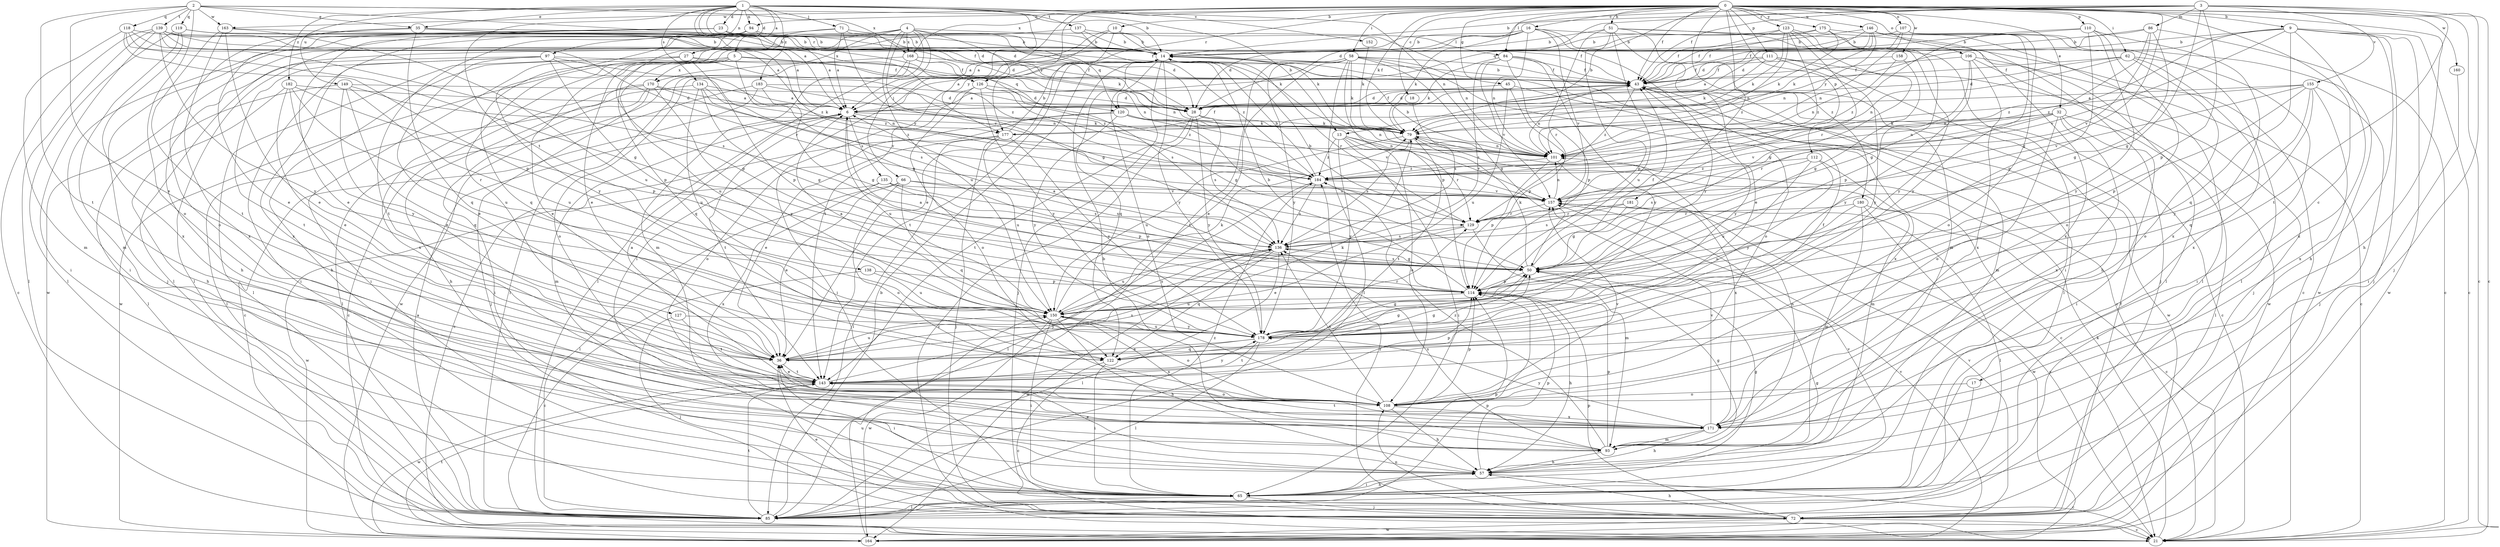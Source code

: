 strict digraph  {
0;
1;
2;
3;
4;
5;
6;
9;
10;
13;
14;
16;
17;
18;
21;
23;
27;
28;
32;
35;
36;
43;
45;
50;
51;
57;
58;
62;
65;
66;
71;
72;
79;
84;
85;
86;
93;
94;
97;
101;
106;
107;
108;
110;
111;
112;
114;
118;
119;
120;
122;
123;
126;
127;
129;
134;
135;
136;
137;
138;
139;
143;
146;
149;
150;
152;
155;
157;
158;
160;
163;
164;
168;
170;
171;
175;
177;
178;
180;
181;
182;
183;
184;
0 -> 9  [label=b];
0 -> 10  [label=b];
0 -> 13  [label=b];
0 -> 16  [label=c];
0 -> 17  [label=c];
0 -> 18  [label=c];
0 -> 21  [label=c];
0 -> 32  [label=e];
0 -> 43  [label=f];
0 -> 45  [label=g];
0 -> 50  [label=g];
0 -> 51  [label=h];
0 -> 57  [label=h];
0 -> 58  [label=i];
0 -> 62  [label=i];
0 -> 65  [label=i];
0 -> 79  [label=k];
0 -> 84  [label=l];
0 -> 94  [label=n];
0 -> 106  [label=o];
0 -> 107  [label=o];
0 -> 110  [label=p];
0 -> 111  [label=p];
0 -> 112  [label=p];
0 -> 123  [label=r];
0 -> 126  [label=r];
0 -> 146  [label=u];
0 -> 158  [label=w];
0 -> 160  [label=w];
0 -> 163  [label=w];
0 -> 168  [label=x];
0 -> 175  [label=y];
0 -> 177  [label=y];
0 -> 180  [label=z];
0 -> 181  [label=z];
1 -> 5  [label=a];
1 -> 6  [label=a];
1 -> 13  [label=b];
1 -> 23  [label=d];
1 -> 27  [label=d];
1 -> 28  [label=d];
1 -> 35  [label=e];
1 -> 66  [label=j];
1 -> 71  [label=j];
1 -> 94  [label=n];
1 -> 97  [label=n];
1 -> 101  [label=n];
1 -> 126  [label=r];
1 -> 134  [label=s];
1 -> 137  [label=t];
1 -> 138  [label=t];
1 -> 149  [label=u];
1 -> 152  [label=v];
1 -> 182  [label=z];
1 -> 183  [label=z];
2 -> 14  [label=b];
2 -> 28  [label=d];
2 -> 35  [label=e];
2 -> 36  [label=e];
2 -> 108  [label=o];
2 -> 118  [label=q];
2 -> 119  [label=q];
2 -> 139  [label=t];
2 -> 143  [label=t];
2 -> 163  [label=w];
2 -> 168  [label=x];
3 -> 14  [label=b];
3 -> 21  [label=c];
3 -> 28  [label=d];
3 -> 43  [label=f];
3 -> 50  [label=g];
3 -> 72  [label=j];
3 -> 86  [label=m];
3 -> 114  [label=p];
3 -> 120  [label=q];
3 -> 143  [label=t];
3 -> 155  [label=v];
4 -> 36  [label=e];
4 -> 50  [label=g];
4 -> 84  [label=l];
4 -> 85  [label=l];
4 -> 93  [label=m];
4 -> 120  [label=q];
4 -> 127  [label=r];
4 -> 150  [label=u];
4 -> 168  [label=x];
4 -> 170  [label=x];
4 -> 177  [label=y];
5 -> 36  [label=e];
5 -> 50  [label=g];
5 -> 101  [label=n];
5 -> 120  [label=q];
5 -> 122  [label=q];
5 -> 150  [label=u];
5 -> 164  [label=w];
5 -> 170  [label=x];
5 -> 171  [label=x];
6 -> 79  [label=k];
6 -> 93  [label=m];
6 -> 135  [label=s];
6 -> 143  [label=t];
6 -> 150  [label=u];
6 -> 177  [label=y];
9 -> 14  [label=b];
9 -> 21  [label=c];
9 -> 57  [label=h];
9 -> 72  [label=j];
9 -> 122  [label=q];
9 -> 157  [label=v];
9 -> 164  [label=w];
9 -> 171  [label=x];
9 -> 177  [label=y];
9 -> 184  [label=z];
10 -> 6  [label=a];
10 -> 14  [label=b];
10 -> 36  [label=e];
10 -> 101  [label=n];
10 -> 143  [label=t];
13 -> 65  [label=i];
13 -> 101  [label=n];
13 -> 108  [label=o];
13 -> 129  [label=r];
13 -> 157  [label=v];
13 -> 178  [label=y];
13 -> 184  [label=z];
14 -> 43  [label=f];
14 -> 72  [label=j];
14 -> 108  [label=o];
14 -> 122  [label=q];
14 -> 129  [label=r];
14 -> 143  [label=t];
14 -> 178  [label=y];
16 -> 6  [label=a];
16 -> 14  [label=b];
16 -> 21  [label=c];
16 -> 28  [label=d];
16 -> 79  [label=k];
16 -> 85  [label=l];
16 -> 101  [label=n];
16 -> 157  [label=v];
16 -> 178  [label=y];
17 -> 65  [label=i];
17 -> 108  [label=o];
18 -> 136  [label=s];
21 -> 79  [label=k];
23 -> 14  [label=b];
23 -> 28  [label=d];
23 -> 36  [label=e];
23 -> 43  [label=f];
23 -> 65  [label=i];
23 -> 72  [label=j];
27 -> 43  [label=f];
27 -> 57  [label=h];
27 -> 65  [label=i];
27 -> 85  [label=l];
27 -> 114  [label=p];
27 -> 184  [label=z];
28 -> 21  [label=c];
28 -> 43  [label=f];
28 -> 79  [label=k];
28 -> 136  [label=s];
28 -> 143  [label=t];
28 -> 178  [label=y];
32 -> 65  [label=i];
32 -> 79  [label=k];
32 -> 85  [label=l];
32 -> 101  [label=n];
32 -> 108  [label=o];
32 -> 129  [label=r];
32 -> 157  [label=v];
32 -> 171  [label=x];
35 -> 14  [label=b];
35 -> 36  [label=e];
35 -> 79  [label=k];
35 -> 108  [label=o];
35 -> 122  [label=q];
35 -> 184  [label=z];
36 -> 50  [label=g];
36 -> 65  [label=i];
36 -> 79  [label=k];
36 -> 143  [label=t];
36 -> 150  [label=u];
43 -> 6  [label=a];
43 -> 14  [label=b];
43 -> 21  [label=c];
43 -> 28  [label=d];
43 -> 93  [label=m];
43 -> 101  [label=n];
43 -> 171  [label=x];
43 -> 178  [label=y];
43 -> 184  [label=z];
45 -> 28  [label=d];
45 -> 114  [label=p];
45 -> 150  [label=u];
45 -> 164  [label=w];
50 -> 6  [label=a];
50 -> 43  [label=f];
50 -> 79  [label=k];
50 -> 114  [label=p];
50 -> 136  [label=s];
51 -> 14  [label=b];
51 -> 36  [label=e];
51 -> 65  [label=i];
51 -> 72  [label=j];
51 -> 93  [label=m];
51 -> 114  [label=p];
51 -> 129  [label=r];
51 -> 150  [label=u];
57 -> 21  [label=c];
57 -> 36  [label=e];
57 -> 50  [label=g];
57 -> 65  [label=i];
57 -> 114  [label=p];
58 -> 6  [label=a];
58 -> 21  [label=c];
58 -> 36  [label=e];
58 -> 43  [label=f];
58 -> 50  [label=g];
58 -> 79  [label=k];
58 -> 85  [label=l];
58 -> 108  [label=o];
58 -> 114  [label=p];
58 -> 143  [label=t];
58 -> 178  [label=y];
62 -> 28  [label=d];
62 -> 43  [label=f];
62 -> 65  [label=i];
62 -> 101  [label=n];
62 -> 108  [label=o];
62 -> 171  [label=x];
65 -> 50  [label=g];
65 -> 57  [label=h];
65 -> 72  [label=j];
65 -> 85  [label=l];
65 -> 114  [label=p];
65 -> 157  [label=v];
65 -> 184  [label=z];
66 -> 36  [label=e];
66 -> 85  [label=l];
66 -> 108  [label=o];
66 -> 122  [label=q];
66 -> 136  [label=s];
66 -> 157  [label=v];
71 -> 6  [label=a];
71 -> 14  [label=b];
71 -> 79  [label=k];
71 -> 122  [label=q];
71 -> 157  [label=v];
71 -> 164  [label=w];
72 -> 21  [label=c];
72 -> 36  [label=e];
72 -> 43  [label=f];
72 -> 57  [label=h];
72 -> 108  [label=o];
72 -> 114  [label=p];
72 -> 157  [label=v];
72 -> 164  [label=w];
72 -> 184  [label=z];
79 -> 21  [label=c];
79 -> 101  [label=n];
79 -> 136  [label=s];
79 -> 143  [label=t];
79 -> 150  [label=u];
84 -> 43  [label=f];
84 -> 79  [label=k];
84 -> 85  [label=l];
84 -> 114  [label=p];
84 -> 136  [label=s];
84 -> 157  [label=v];
84 -> 178  [label=y];
85 -> 6  [label=a];
85 -> 14  [label=b];
85 -> 114  [label=p];
85 -> 143  [label=t];
86 -> 14  [label=b];
86 -> 21  [label=c];
86 -> 28  [label=d];
86 -> 50  [label=g];
86 -> 157  [label=v];
86 -> 184  [label=z];
93 -> 14  [label=b];
93 -> 50  [label=g];
93 -> 57  [label=h];
93 -> 101  [label=n];
93 -> 114  [label=p];
93 -> 136  [label=s];
93 -> 184  [label=z];
94 -> 6  [label=a];
94 -> 14  [label=b];
94 -> 85  [label=l];
94 -> 114  [label=p];
94 -> 143  [label=t];
94 -> 171  [label=x];
94 -> 178  [label=y];
97 -> 36  [label=e];
97 -> 43  [label=f];
97 -> 57  [label=h];
97 -> 65  [label=i];
97 -> 114  [label=p];
97 -> 136  [label=s];
97 -> 143  [label=t];
97 -> 184  [label=z];
101 -> 14  [label=b];
101 -> 114  [label=p];
101 -> 171  [label=x];
101 -> 184  [label=z];
106 -> 21  [label=c];
106 -> 43  [label=f];
106 -> 114  [label=p];
106 -> 164  [label=w];
106 -> 171  [label=x];
106 -> 178  [label=y];
107 -> 14  [label=b];
107 -> 43  [label=f];
107 -> 101  [label=n];
107 -> 108  [label=o];
107 -> 164  [label=w];
107 -> 178  [label=y];
108 -> 57  [label=h];
108 -> 114  [label=p];
108 -> 136  [label=s];
108 -> 157  [label=v];
108 -> 171  [label=x];
110 -> 14  [label=b];
110 -> 108  [label=o];
110 -> 114  [label=p];
110 -> 171  [label=x];
110 -> 178  [label=y];
110 -> 184  [label=z];
111 -> 6  [label=a];
111 -> 43  [label=f];
111 -> 57  [label=h];
111 -> 72  [label=j];
111 -> 79  [label=k];
111 -> 178  [label=y];
112 -> 93  [label=m];
112 -> 136  [label=s];
112 -> 150  [label=u];
112 -> 178  [label=y];
112 -> 184  [label=z];
114 -> 6  [label=a];
114 -> 14  [label=b];
114 -> 57  [label=h];
114 -> 150  [label=u];
118 -> 6  [label=a];
118 -> 14  [label=b];
118 -> 50  [label=g];
118 -> 93  [label=m];
118 -> 114  [label=p];
118 -> 136  [label=s];
119 -> 6  [label=a];
119 -> 14  [label=b];
119 -> 43  [label=f];
119 -> 85  [label=l];
119 -> 93  [label=m];
119 -> 171  [label=x];
120 -> 21  [label=c];
120 -> 79  [label=k];
120 -> 101  [label=n];
120 -> 108  [label=o];
120 -> 129  [label=r];
120 -> 157  [label=v];
120 -> 178  [label=y];
122 -> 21  [label=c];
122 -> 43  [label=f];
122 -> 50  [label=g];
122 -> 65  [label=i];
123 -> 14  [label=b];
123 -> 43  [label=f];
123 -> 50  [label=g];
123 -> 79  [label=k];
123 -> 101  [label=n];
123 -> 129  [label=r];
123 -> 178  [label=y];
123 -> 184  [label=z];
126 -> 28  [label=d];
126 -> 50  [label=g];
126 -> 65  [label=i];
126 -> 108  [label=o];
126 -> 178  [label=y];
126 -> 184  [label=z];
127 -> 72  [label=j];
127 -> 143  [label=t];
127 -> 178  [label=y];
129 -> 14  [label=b];
129 -> 36  [label=e];
129 -> 93  [label=m];
129 -> 136  [label=s];
134 -> 6  [label=a];
134 -> 50  [label=g];
134 -> 79  [label=k];
134 -> 85  [label=l];
134 -> 150  [label=u];
134 -> 157  [label=v];
135 -> 114  [label=p];
135 -> 136  [label=s];
135 -> 157  [label=v];
135 -> 164  [label=w];
135 -> 171  [label=x];
136 -> 50  [label=g];
136 -> 85  [label=l];
136 -> 122  [label=q];
136 -> 150  [label=u];
136 -> 164  [label=w];
137 -> 14  [label=b];
137 -> 79  [label=k];
137 -> 85  [label=l];
137 -> 184  [label=z];
138 -> 21  [label=c];
138 -> 114  [label=p];
138 -> 150  [label=u];
139 -> 14  [label=b];
139 -> 21  [label=c];
139 -> 28  [label=d];
139 -> 43  [label=f];
139 -> 65  [label=i];
139 -> 85  [label=l];
139 -> 129  [label=r];
139 -> 178  [label=y];
139 -> 184  [label=z];
143 -> 6  [label=a];
143 -> 36  [label=e];
143 -> 108  [label=o];
143 -> 114  [label=p];
143 -> 136  [label=s];
143 -> 164  [label=w];
143 -> 178  [label=y];
146 -> 14  [label=b];
146 -> 28  [label=d];
146 -> 43  [label=f];
146 -> 79  [label=k];
146 -> 85  [label=l];
146 -> 101  [label=n];
146 -> 171  [label=x];
149 -> 28  [label=d];
149 -> 36  [label=e];
149 -> 85  [label=l];
149 -> 101  [label=n];
149 -> 122  [label=q];
149 -> 150  [label=u];
150 -> 6  [label=a];
150 -> 57  [label=h];
150 -> 65  [label=i];
150 -> 79  [label=k];
150 -> 108  [label=o];
150 -> 136  [label=s];
150 -> 164  [label=w];
150 -> 171  [label=x];
150 -> 178  [label=y];
152 -> 79  [label=k];
155 -> 6  [label=a];
155 -> 72  [label=j];
155 -> 101  [label=n];
155 -> 114  [label=p];
155 -> 122  [label=q];
155 -> 157  [label=v];
155 -> 171  [label=x];
155 -> 178  [label=y];
157 -> 21  [label=c];
157 -> 101  [label=n];
157 -> 129  [label=r];
158 -> 43  [label=f];
158 -> 50  [label=g];
158 -> 101  [label=n];
160 -> 65  [label=i];
163 -> 14  [label=b];
163 -> 36  [label=e];
163 -> 143  [label=t];
163 -> 150  [label=u];
163 -> 171  [label=x];
164 -> 143  [label=t];
164 -> 150  [label=u];
164 -> 157  [label=v];
168 -> 43  [label=f];
168 -> 85  [label=l];
168 -> 101  [label=n];
168 -> 108  [label=o];
168 -> 136  [label=s];
168 -> 164  [label=w];
170 -> 6  [label=a];
170 -> 21  [label=c];
170 -> 57  [label=h];
170 -> 65  [label=i];
170 -> 72  [label=j];
170 -> 178  [label=y];
170 -> 184  [label=z];
171 -> 57  [label=h];
171 -> 93  [label=m];
171 -> 143  [label=t];
171 -> 157  [label=v];
171 -> 178  [label=y];
175 -> 14  [label=b];
175 -> 43  [label=f];
175 -> 50  [label=g];
175 -> 79  [label=k];
175 -> 85  [label=l];
177 -> 14  [label=b];
177 -> 36  [label=e];
177 -> 43  [label=f];
177 -> 72  [label=j];
177 -> 85  [label=l];
177 -> 150  [label=u];
177 -> 178  [label=y];
178 -> 36  [label=e];
178 -> 50  [label=g];
178 -> 85  [label=l];
178 -> 122  [label=q];
178 -> 129  [label=r];
178 -> 143  [label=t];
178 -> 150  [label=u];
180 -> 21  [label=c];
180 -> 93  [label=m];
180 -> 129  [label=r];
180 -> 150  [label=u];
180 -> 164  [label=w];
181 -> 50  [label=g];
181 -> 85  [label=l];
181 -> 129  [label=r];
181 -> 136  [label=s];
182 -> 28  [label=d];
182 -> 36  [label=e];
182 -> 57  [label=h];
182 -> 114  [label=p];
182 -> 150  [label=u];
182 -> 178  [label=y];
183 -> 21  [label=c];
183 -> 28  [label=d];
183 -> 50  [label=g];
183 -> 85  [label=l];
183 -> 101  [label=n];
184 -> 14  [label=b];
184 -> 85  [label=l];
184 -> 136  [label=s];
184 -> 157  [label=v];
}
